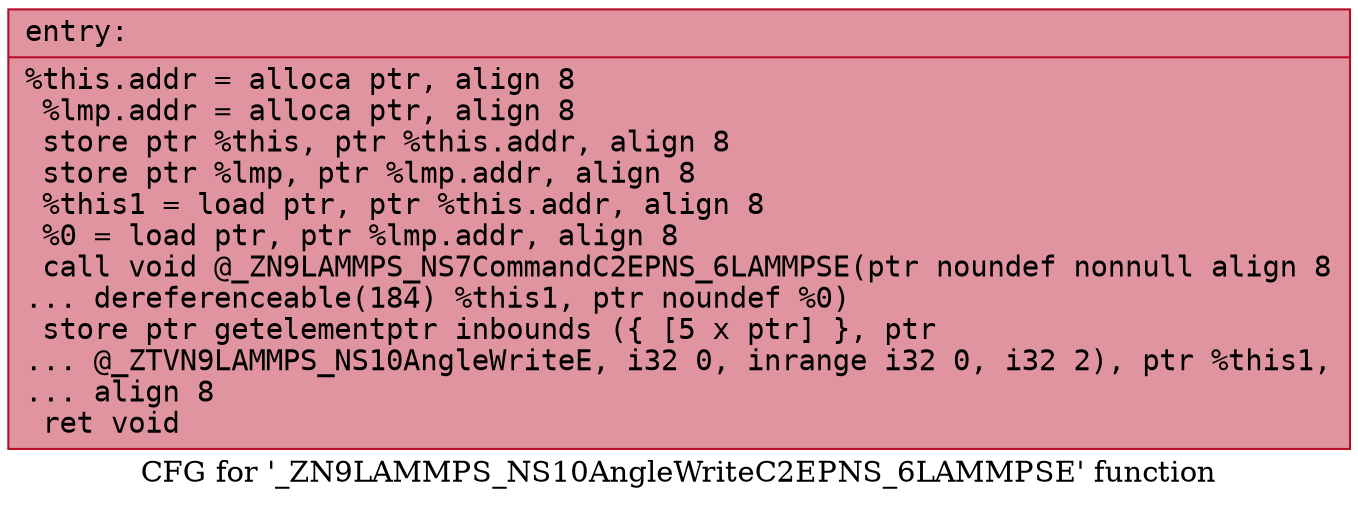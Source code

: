 digraph "CFG for '_ZN9LAMMPS_NS10AngleWriteC2EPNS_6LAMMPSE' function" {
	label="CFG for '_ZN9LAMMPS_NS10AngleWriteC2EPNS_6LAMMPSE' function";

	Node0x562873820a80 [shape=record,color="#b70d28ff", style=filled, fillcolor="#b70d2870" fontname="Courier",label="{entry:\l|  %this.addr = alloca ptr, align 8\l  %lmp.addr = alloca ptr, align 8\l  store ptr %this, ptr %this.addr, align 8\l  store ptr %lmp, ptr %lmp.addr, align 8\l  %this1 = load ptr, ptr %this.addr, align 8\l  %0 = load ptr, ptr %lmp.addr, align 8\l  call void @_ZN9LAMMPS_NS7CommandC2EPNS_6LAMMPSE(ptr noundef nonnull align 8\l... dereferenceable(184) %this1, ptr noundef %0)\l  store ptr getelementptr inbounds (\{ [5 x ptr] \}, ptr\l... @_ZTVN9LAMMPS_NS10AngleWriteE, i32 0, inrange i32 0, i32 2), ptr %this1,\l... align 8\l  ret void\l}"];
}
